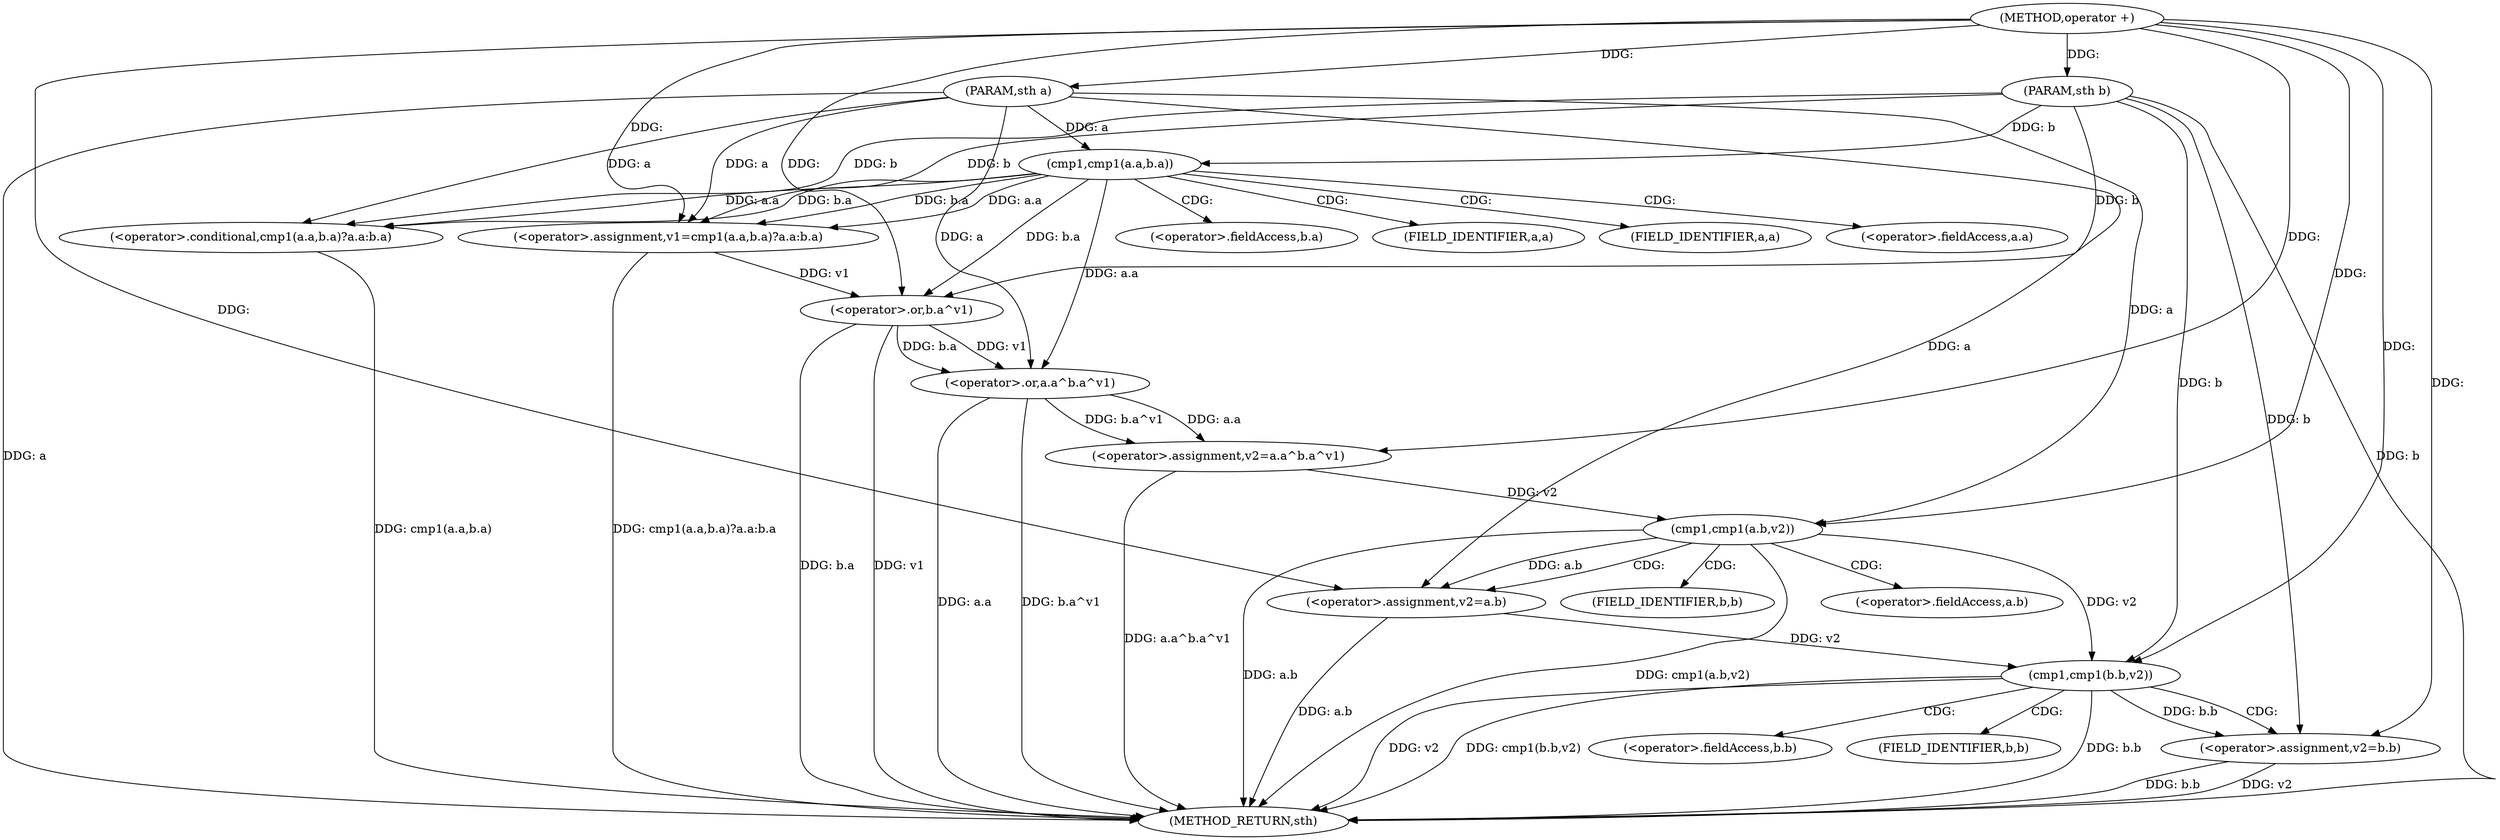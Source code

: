 digraph "operator +" {  
"1000763" [label = "(METHOD,operator +)" ]
"1000819" [label = "(METHOD_RETURN,sth)" ]
"1000764" [label = "(PARAM,sth a)" ]
"1000765" [label = "(PARAM,sth b)" ]
"1000768" [label = "(<operator>.assignment,v1=cmp1(a.a,b.a)?a.a:b.a)" ]
"1000785" [label = "(<operator>.assignment,v2=a.a^b.a^v1)" ]
"1000797" [label = "(cmp1,cmp1(a.b,v2))" ]
"1000802" [label = "(<operator>.assignment,v2=a.b)" ]
"1000808" [label = "(cmp1,cmp1(b.b,v2))" ]
"1000813" [label = "(<operator>.assignment,v2=b.b)" ]
"1000770" [label = "(<operator>.conditional,cmp1(a.a,b.a)?a.a:b.a)" ]
"1000787" [label = "(<operator>.or,a.a^b.a^v1)" ]
"1000771" [label = "(cmp1,cmp1(a.a,b.a))" ]
"1000791" [label = "(<operator>.or,b.a^v1)" ]
"1000778" [label = "(<operator>.fieldAccess,a.a)" ]
"1000781" [label = "(<operator>.fieldAccess,b.a)" ]
"1000804" [label = "(<operator>.fieldAccess,a.b)" ]
"1000815" [label = "(<operator>.fieldAccess,b.b)" ]
"1000780" [label = "(FIELD_IDENTIFIER,a,a)" ]
"1000783" [label = "(FIELD_IDENTIFIER,a,a)" ]
"1000806" [label = "(FIELD_IDENTIFIER,b,b)" ]
"1000817" [label = "(FIELD_IDENTIFIER,b,b)" ]
  "1000764" -> "1000819"  [ label = "DDG: a"] 
  "1000765" -> "1000819"  [ label = "DDG: b"] 
  "1000770" -> "1000819"  [ label = "DDG: cmp1(a.a,b.a)"] 
  "1000768" -> "1000819"  [ label = "DDG: cmp1(a.a,b.a)?a.a:b.a"] 
  "1000787" -> "1000819"  [ label = "DDG: a.a"] 
  "1000791" -> "1000819"  [ label = "DDG: b.a"] 
  "1000791" -> "1000819"  [ label = "DDG: v1"] 
  "1000787" -> "1000819"  [ label = "DDG: b.a^v1"] 
  "1000785" -> "1000819"  [ label = "DDG: a.a^b.a^v1"] 
  "1000797" -> "1000819"  [ label = "DDG: a.b"] 
  "1000797" -> "1000819"  [ label = "DDG: cmp1(a.b,v2)"] 
  "1000802" -> "1000819"  [ label = "DDG: a.b"] 
  "1000808" -> "1000819"  [ label = "DDG: b.b"] 
  "1000808" -> "1000819"  [ label = "DDG: v2"] 
  "1000808" -> "1000819"  [ label = "DDG: cmp1(b.b,v2)"] 
  "1000813" -> "1000819"  [ label = "DDG: v2"] 
  "1000813" -> "1000819"  [ label = "DDG: b.b"] 
  "1000763" -> "1000764"  [ label = "DDG: "] 
  "1000763" -> "1000765"  [ label = "DDG: "] 
  "1000771" -> "1000768"  [ label = "DDG: b.a"] 
  "1000765" -> "1000768"  [ label = "DDG: b"] 
  "1000771" -> "1000768"  [ label = "DDG: a.a"] 
  "1000764" -> "1000768"  [ label = "DDG: a"] 
  "1000787" -> "1000785"  [ label = "DDG: a.a"] 
  "1000787" -> "1000785"  [ label = "DDG: b.a^v1"] 
  "1000763" -> "1000768"  [ label = "DDG: "] 
  "1000763" -> "1000785"  [ label = "DDG: "] 
  "1000797" -> "1000802"  [ label = "DDG: a.b"] 
  "1000764" -> "1000802"  [ label = "DDG: a"] 
  "1000808" -> "1000813"  [ label = "DDG: b.b"] 
  "1000765" -> "1000813"  [ label = "DDG: b"] 
  "1000771" -> "1000770"  [ label = "DDG: a.a"] 
  "1000764" -> "1000770"  [ label = "DDG: a"] 
  "1000771" -> "1000770"  [ label = "DDG: b.a"] 
  "1000765" -> "1000770"  [ label = "DDG: b"] 
  "1000764" -> "1000787"  [ label = "DDG: a"] 
  "1000771" -> "1000787"  [ label = "DDG: a.a"] 
  "1000791" -> "1000787"  [ label = "DDG: b.a"] 
  "1000791" -> "1000787"  [ label = "DDG: v1"] 
  "1000764" -> "1000797"  [ label = "DDG: a"] 
  "1000785" -> "1000797"  [ label = "DDG: v2"] 
  "1000763" -> "1000797"  [ label = "DDG: "] 
  "1000763" -> "1000802"  [ label = "DDG: "] 
  "1000765" -> "1000808"  [ label = "DDG: b"] 
  "1000797" -> "1000808"  [ label = "DDG: v2"] 
  "1000802" -> "1000808"  [ label = "DDG: v2"] 
  "1000763" -> "1000808"  [ label = "DDG: "] 
  "1000763" -> "1000813"  [ label = "DDG: "] 
  "1000764" -> "1000771"  [ label = "DDG: a"] 
  "1000765" -> "1000771"  [ label = "DDG: b"] 
  "1000765" -> "1000791"  [ label = "DDG: b"] 
  "1000771" -> "1000791"  [ label = "DDG: b.a"] 
  "1000768" -> "1000791"  [ label = "DDG: v1"] 
  "1000763" -> "1000791"  [ label = "DDG: "] 
  "1000797" -> "1000804"  [ label = "CDG: "] 
  "1000797" -> "1000806"  [ label = "CDG: "] 
  "1000797" -> "1000802"  [ label = "CDG: "] 
  "1000808" -> "1000813"  [ label = "CDG: "] 
  "1000808" -> "1000815"  [ label = "CDG: "] 
  "1000808" -> "1000817"  [ label = "CDG: "] 
  "1000771" -> "1000781"  [ label = "CDG: "] 
  "1000771" -> "1000778"  [ label = "CDG: "] 
  "1000771" -> "1000780"  [ label = "CDG: "] 
  "1000771" -> "1000783"  [ label = "CDG: "] 
}

